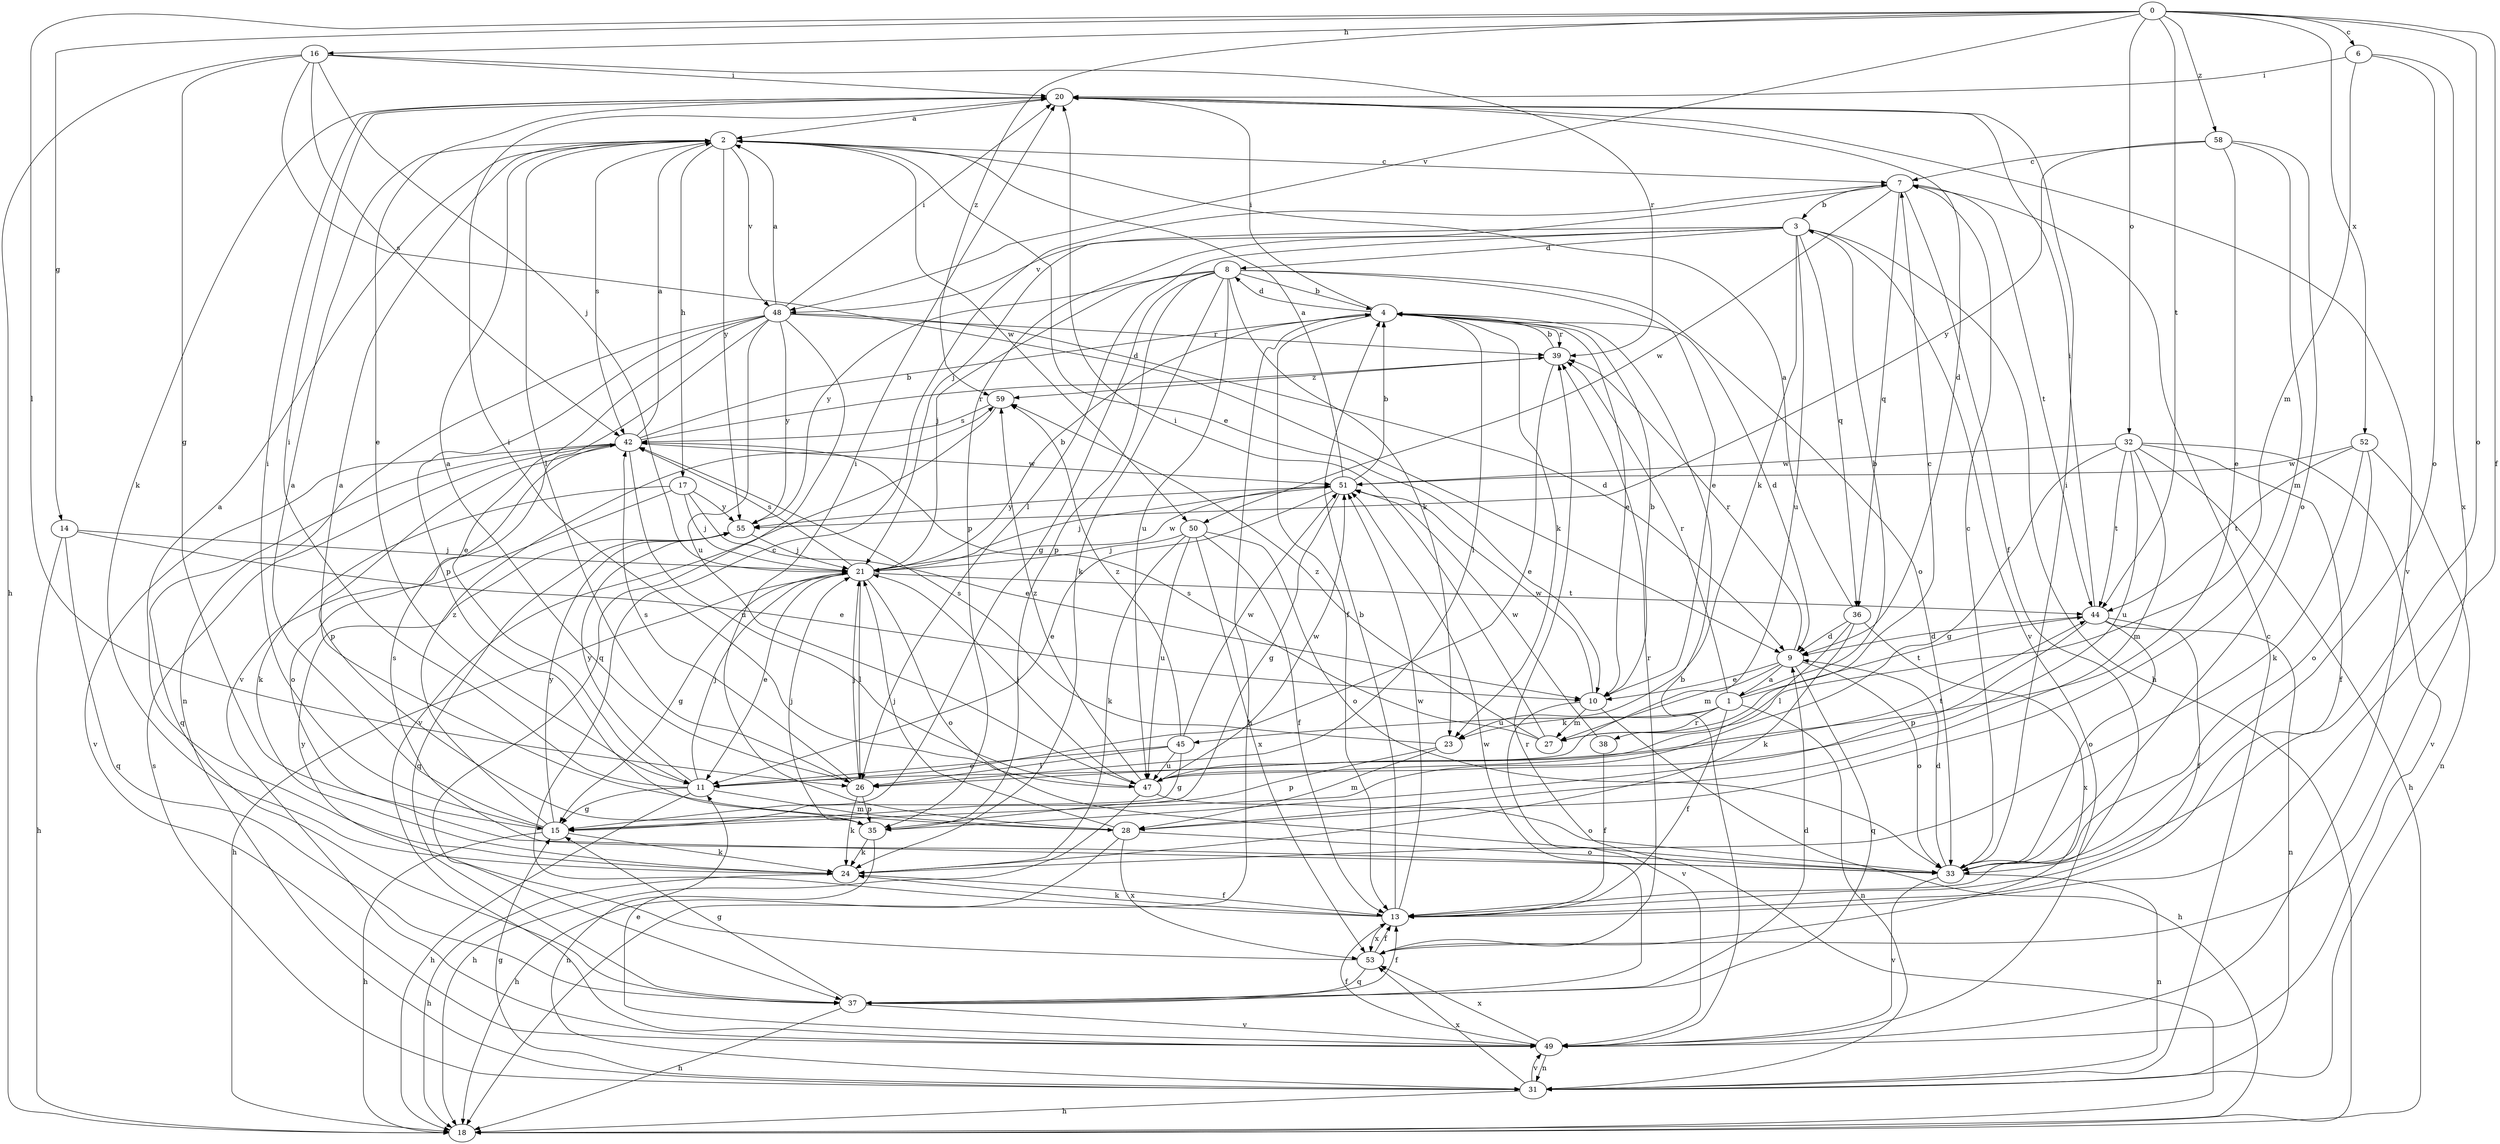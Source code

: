 strict digraph  {
0;
1;
2;
3;
4;
6;
7;
8;
9;
10;
11;
13;
14;
15;
16;
17;
18;
20;
21;
23;
24;
26;
27;
28;
31;
32;
33;
35;
36;
37;
38;
39;
42;
44;
45;
47;
48;
49;
50;
51;
52;
53;
55;
58;
59;
0 -> 6  [label=c];
0 -> 13  [label=f];
0 -> 14  [label=g];
0 -> 16  [label=h];
0 -> 26  [label=l];
0 -> 32  [label=o];
0 -> 33  [label=o];
0 -> 44  [label=t];
0 -> 48  [label=v];
0 -> 52  [label=x];
0 -> 58  [label=z];
0 -> 59  [label=z];
1 -> 3  [label=b];
1 -> 13  [label=f];
1 -> 23  [label=k];
1 -> 31  [label=n];
1 -> 38  [label=r];
1 -> 39  [label=r];
1 -> 44  [label=t];
1 -> 45  [label=u];
2 -> 7  [label=c];
2 -> 10  [label=e];
2 -> 17  [label=h];
2 -> 26  [label=l];
2 -> 42  [label=s];
2 -> 48  [label=v];
2 -> 50  [label=w];
2 -> 55  [label=y];
3 -> 8  [label=d];
3 -> 18  [label=h];
3 -> 23  [label=k];
3 -> 26  [label=l];
3 -> 35  [label=p];
3 -> 36  [label=q];
3 -> 47  [label=u];
3 -> 48  [label=v];
3 -> 49  [label=v];
4 -> 8  [label=d];
4 -> 9  [label=d];
4 -> 10  [label=e];
4 -> 13  [label=f];
4 -> 18  [label=h];
4 -> 20  [label=i];
4 -> 23  [label=k];
4 -> 26  [label=l];
4 -> 39  [label=r];
6 -> 20  [label=i];
6 -> 27  [label=m];
6 -> 33  [label=o];
6 -> 53  [label=x];
7 -> 3  [label=b];
7 -> 13  [label=f];
7 -> 21  [label=j];
7 -> 36  [label=q];
7 -> 44  [label=t];
7 -> 50  [label=w];
8 -> 4  [label=b];
8 -> 10  [label=e];
8 -> 15  [label=g];
8 -> 21  [label=j];
8 -> 23  [label=k];
8 -> 24  [label=k];
8 -> 33  [label=o];
8 -> 35  [label=p];
8 -> 47  [label=u];
8 -> 55  [label=y];
9 -> 1  [label=a];
9 -> 10  [label=e];
9 -> 27  [label=m];
9 -> 33  [label=o];
9 -> 37  [label=q];
9 -> 39  [label=r];
10 -> 4  [label=b];
10 -> 18  [label=h];
10 -> 27  [label=m];
10 -> 49  [label=v];
10 -> 51  [label=w];
11 -> 15  [label=g];
11 -> 18  [label=h];
11 -> 20  [label=i];
11 -> 21  [label=j];
11 -> 28  [label=m];
11 -> 55  [label=y];
13 -> 4  [label=b];
13 -> 7  [label=c];
13 -> 24  [label=k];
13 -> 51  [label=w];
13 -> 53  [label=x];
14 -> 10  [label=e];
14 -> 18  [label=h];
14 -> 21  [label=j];
14 -> 37  [label=q];
15 -> 2  [label=a];
15 -> 18  [label=h];
15 -> 20  [label=i];
15 -> 24  [label=k];
15 -> 55  [label=y];
15 -> 59  [label=z];
16 -> 9  [label=d];
16 -> 15  [label=g];
16 -> 18  [label=h];
16 -> 20  [label=i];
16 -> 21  [label=j];
16 -> 39  [label=r];
16 -> 42  [label=s];
17 -> 10  [label=e];
17 -> 21  [label=j];
17 -> 24  [label=k];
17 -> 33  [label=o];
17 -> 55  [label=y];
18 -> 39  [label=r];
20 -> 2  [label=a];
20 -> 9  [label=d];
20 -> 11  [label=e];
20 -> 24  [label=k];
20 -> 49  [label=v];
21 -> 4  [label=b];
21 -> 11  [label=e];
21 -> 15  [label=g];
21 -> 18  [label=h];
21 -> 26  [label=l];
21 -> 33  [label=o];
21 -> 42  [label=s];
21 -> 44  [label=t];
21 -> 51  [label=w];
23 -> 28  [label=m];
23 -> 35  [label=p];
23 -> 42  [label=s];
24 -> 2  [label=a];
24 -> 13  [label=f];
24 -> 18  [label=h];
26 -> 2  [label=a];
26 -> 21  [label=j];
26 -> 24  [label=k];
26 -> 35  [label=p];
26 -> 42  [label=s];
27 -> 7  [label=c];
27 -> 20  [label=i];
27 -> 42  [label=s];
27 -> 59  [label=z];
28 -> 2  [label=a];
28 -> 18  [label=h];
28 -> 20  [label=i];
28 -> 21  [label=j];
28 -> 33  [label=o];
28 -> 53  [label=x];
31 -> 7  [label=c];
31 -> 15  [label=g];
31 -> 18  [label=h];
31 -> 42  [label=s];
31 -> 49  [label=v];
31 -> 53  [label=x];
32 -> 13  [label=f];
32 -> 15  [label=g];
32 -> 18  [label=h];
32 -> 28  [label=m];
32 -> 44  [label=t];
32 -> 47  [label=u];
32 -> 49  [label=v];
32 -> 51  [label=w];
33 -> 7  [label=c];
33 -> 9  [label=d];
33 -> 20  [label=i];
33 -> 31  [label=n];
33 -> 42  [label=s];
33 -> 49  [label=v];
35 -> 21  [label=j];
35 -> 24  [label=k];
35 -> 31  [label=n];
36 -> 2  [label=a];
36 -> 9  [label=d];
36 -> 24  [label=k];
36 -> 26  [label=l];
36 -> 53  [label=x];
37 -> 9  [label=d];
37 -> 13  [label=f];
37 -> 15  [label=g];
37 -> 18  [label=h];
37 -> 49  [label=v];
37 -> 51  [label=w];
38 -> 13  [label=f];
38 -> 51  [label=w];
39 -> 4  [label=b];
39 -> 11  [label=e];
39 -> 59  [label=z];
42 -> 2  [label=a];
42 -> 4  [label=b];
42 -> 35  [label=p];
42 -> 37  [label=q];
42 -> 39  [label=r];
42 -> 47  [label=u];
42 -> 49  [label=v];
42 -> 51  [label=w];
44 -> 9  [label=d];
44 -> 13  [label=f];
44 -> 20  [label=i];
44 -> 31  [label=n];
44 -> 33  [label=o];
44 -> 35  [label=p];
45 -> 11  [label=e];
45 -> 15  [label=g];
45 -> 26  [label=l];
45 -> 47  [label=u];
45 -> 51  [label=w];
45 -> 59  [label=z];
47 -> 18  [label=h];
47 -> 20  [label=i];
47 -> 21  [label=j];
47 -> 33  [label=o];
47 -> 44  [label=t];
47 -> 51  [label=w];
47 -> 59  [label=z];
48 -> 2  [label=a];
48 -> 9  [label=d];
48 -> 11  [label=e];
48 -> 20  [label=i];
48 -> 31  [label=n];
48 -> 35  [label=p];
48 -> 37  [label=q];
48 -> 39  [label=r];
48 -> 47  [label=u];
48 -> 49  [label=v];
48 -> 55  [label=y];
49 -> 4  [label=b];
49 -> 11  [label=e];
49 -> 13  [label=f];
49 -> 31  [label=n];
49 -> 53  [label=x];
50 -> 13  [label=f];
50 -> 21  [label=j];
50 -> 24  [label=k];
50 -> 33  [label=o];
50 -> 47  [label=u];
50 -> 53  [label=x];
51 -> 2  [label=a];
51 -> 4  [label=b];
51 -> 11  [label=e];
51 -> 15  [label=g];
51 -> 21  [label=j];
51 -> 55  [label=y];
52 -> 24  [label=k];
52 -> 31  [label=n];
52 -> 33  [label=o];
52 -> 44  [label=t];
52 -> 51  [label=w];
53 -> 13  [label=f];
53 -> 37  [label=q];
53 -> 39  [label=r];
53 -> 55  [label=y];
55 -> 21  [label=j];
55 -> 37  [label=q];
58 -> 7  [label=c];
58 -> 11  [label=e];
58 -> 28  [label=m];
58 -> 33  [label=o];
58 -> 55  [label=y];
59 -> 42  [label=s];
59 -> 49  [label=v];
}
